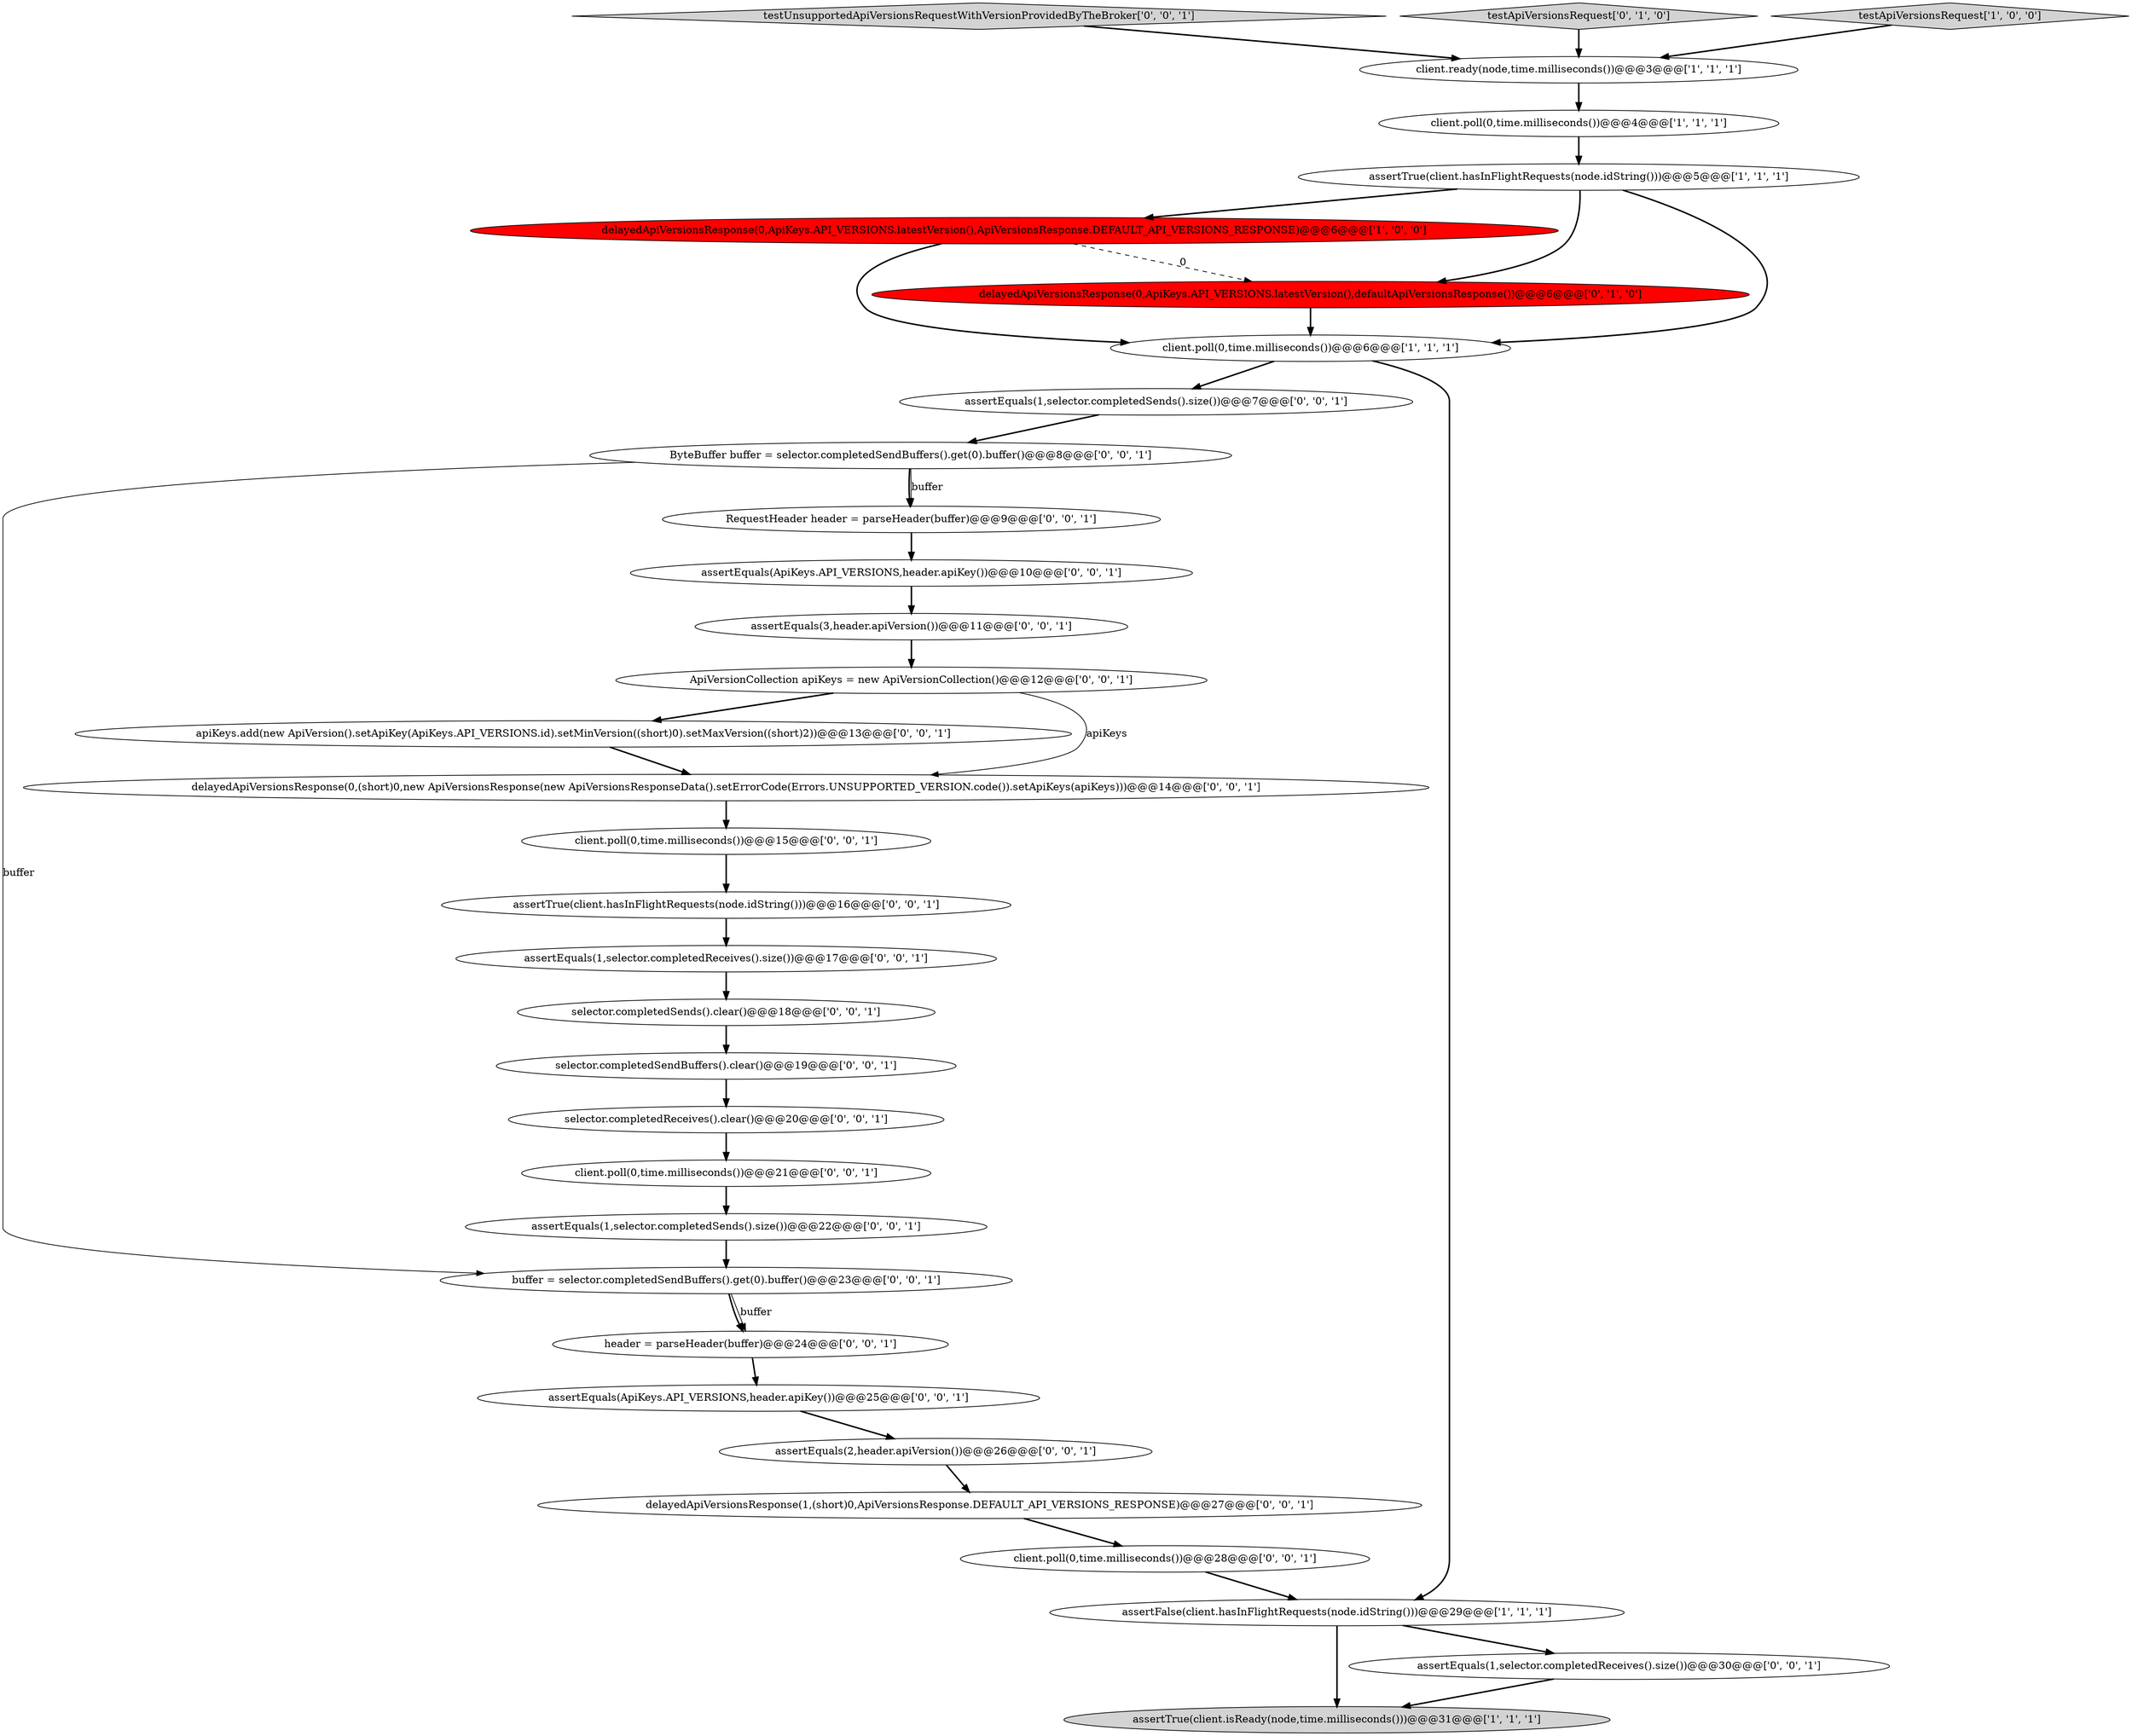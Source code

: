 digraph {
24 [style = filled, label = "ByteBuffer buffer = selector.completedSendBuffers().get(0).buffer()@@@8@@@['0', '0', '1']", fillcolor = white, shape = ellipse image = "AAA0AAABBB3BBB"];
0 [style = filled, label = "client.ready(node,time.milliseconds())@@@3@@@['1', '1', '1']", fillcolor = white, shape = ellipse image = "AAA0AAABBB1BBB"];
21 [style = filled, label = "assertEquals(2,header.apiVersion())@@@26@@@['0', '0', '1']", fillcolor = white, shape = ellipse image = "AAA0AAABBB3BBB"];
33 [style = filled, label = "delayedApiVersionsResponse(1,(short)0,ApiVersionsResponse.DEFAULT_API_VERSIONS_RESPONSE)@@@27@@@['0', '0', '1']", fillcolor = white, shape = ellipse image = "AAA0AAABBB3BBB"];
32 [style = filled, label = "assertEquals(1,selector.completedReceives().size())@@@17@@@['0', '0', '1']", fillcolor = white, shape = ellipse image = "AAA0AAABBB3BBB"];
1 [style = filled, label = "assertTrue(client.isReady(node,time.milliseconds()))@@@31@@@['1', '1', '1']", fillcolor = lightgray, shape = ellipse image = "AAA0AAABBB1BBB"];
31 [style = filled, label = "assertEquals(ApiKeys.API_VERSIONS,header.apiKey())@@@10@@@['0', '0', '1']", fillcolor = white, shape = ellipse image = "AAA0AAABBB3BBB"];
26 [style = filled, label = "assertTrue(client.hasInFlightRequests(node.idString()))@@@16@@@['0', '0', '1']", fillcolor = white, shape = ellipse image = "AAA0AAABBB3BBB"];
20 [style = filled, label = "assertEquals(ApiKeys.API_VERSIONS,header.apiKey())@@@25@@@['0', '0', '1']", fillcolor = white, shape = ellipse image = "AAA0AAABBB3BBB"];
19 [style = filled, label = "selector.completedSendBuffers().clear()@@@19@@@['0', '0', '1']", fillcolor = white, shape = ellipse image = "AAA0AAABBB3BBB"];
23 [style = filled, label = "testUnsupportedApiVersionsRequestWithVersionProvidedByTheBroker['0', '0', '1']", fillcolor = lightgray, shape = diamond image = "AAA0AAABBB3BBB"];
25 [style = filled, label = "client.poll(0,time.milliseconds())@@@15@@@['0', '0', '1']", fillcolor = white, shape = ellipse image = "AAA0AAABBB3BBB"];
9 [style = filled, label = "testApiVersionsRequest['0', '1', '0']", fillcolor = lightgray, shape = diamond image = "AAA0AAABBB2BBB"];
16 [style = filled, label = "selector.completedReceives().clear()@@@20@@@['0', '0', '1']", fillcolor = white, shape = ellipse image = "AAA0AAABBB3BBB"];
29 [style = filled, label = "ApiVersionCollection apiKeys = new ApiVersionCollection()@@@12@@@['0', '0', '1']", fillcolor = white, shape = ellipse image = "AAA0AAABBB3BBB"];
3 [style = filled, label = "assertTrue(client.hasInFlightRequests(node.idString()))@@@5@@@['1', '1', '1']", fillcolor = white, shape = ellipse image = "AAA0AAABBB1BBB"];
12 [style = filled, label = "selector.completedSends().clear()@@@18@@@['0', '0', '1']", fillcolor = white, shape = ellipse image = "AAA0AAABBB3BBB"];
4 [style = filled, label = "delayedApiVersionsResponse(0,ApiKeys.API_VERSIONS.latestVersion(),ApiVersionsResponse.DEFAULT_API_VERSIONS_RESPONSE)@@@6@@@['1', '0', '0']", fillcolor = red, shape = ellipse image = "AAA1AAABBB1BBB"];
22 [style = filled, label = "client.poll(0,time.milliseconds())@@@28@@@['0', '0', '1']", fillcolor = white, shape = ellipse image = "AAA0AAABBB3BBB"];
11 [style = filled, label = "client.poll(0,time.milliseconds())@@@21@@@['0', '0', '1']", fillcolor = white, shape = ellipse image = "AAA0AAABBB3BBB"];
15 [style = filled, label = "RequestHeader header = parseHeader(buffer)@@@9@@@['0', '0', '1']", fillcolor = white, shape = ellipse image = "AAA0AAABBB3BBB"];
13 [style = filled, label = "assertEquals(1,selector.completedSends().size())@@@22@@@['0', '0', '1']", fillcolor = white, shape = ellipse image = "AAA0AAABBB3BBB"];
8 [style = filled, label = "delayedApiVersionsResponse(0,ApiKeys.API_VERSIONS.latestVersion(),defaultApiVersionsResponse())@@@6@@@['0', '1', '0']", fillcolor = red, shape = ellipse image = "AAA1AAABBB2BBB"];
30 [style = filled, label = "apiKeys.add(new ApiVersion().setApiKey(ApiKeys.API_VERSIONS.id).setMinVersion((short)0).setMaxVersion((short)2))@@@13@@@['0', '0', '1']", fillcolor = white, shape = ellipse image = "AAA0AAABBB3BBB"];
18 [style = filled, label = "delayedApiVersionsResponse(0,(short)0,new ApiVersionsResponse(new ApiVersionsResponseData().setErrorCode(Errors.UNSUPPORTED_VERSION.code()).setApiKeys(apiKeys)))@@@14@@@['0', '0', '1']", fillcolor = white, shape = ellipse image = "AAA0AAABBB3BBB"];
14 [style = filled, label = "assertEquals(1,selector.completedSends().size())@@@7@@@['0', '0', '1']", fillcolor = white, shape = ellipse image = "AAA0AAABBB3BBB"];
5 [style = filled, label = "client.poll(0,time.milliseconds())@@@6@@@['1', '1', '1']", fillcolor = white, shape = ellipse image = "AAA0AAABBB1BBB"];
27 [style = filled, label = "header = parseHeader(buffer)@@@24@@@['0', '0', '1']", fillcolor = white, shape = ellipse image = "AAA0AAABBB3BBB"];
28 [style = filled, label = "buffer = selector.completedSendBuffers().get(0).buffer()@@@23@@@['0', '0', '1']", fillcolor = white, shape = ellipse image = "AAA0AAABBB3BBB"];
17 [style = filled, label = "assertEquals(1,selector.completedReceives().size())@@@30@@@['0', '0', '1']", fillcolor = white, shape = ellipse image = "AAA0AAABBB3BBB"];
6 [style = filled, label = "assertFalse(client.hasInFlightRequests(node.idString()))@@@29@@@['1', '1', '1']", fillcolor = white, shape = ellipse image = "AAA0AAABBB1BBB"];
7 [style = filled, label = "testApiVersionsRequest['1', '0', '0']", fillcolor = lightgray, shape = diamond image = "AAA0AAABBB1BBB"];
10 [style = filled, label = "assertEquals(3,header.apiVersion())@@@11@@@['0', '0', '1']", fillcolor = white, shape = ellipse image = "AAA0AAABBB3BBB"];
2 [style = filled, label = "client.poll(0,time.milliseconds())@@@4@@@['1', '1', '1']", fillcolor = white, shape = ellipse image = "AAA0AAABBB1BBB"];
6->17 [style = bold, label=""];
14->24 [style = bold, label=""];
16->11 [style = bold, label=""];
26->32 [style = bold, label=""];
9->0 [style = bold, label=""];
17->1 [style = bold, label=""];
29->30 [style = bold, label=""];
32->12 [style = bold, label=""];
24->28 [style = solid, label="buffer"];
2->3 [style = bold, label=""];
21->33 [style = bold, label=""];
0->2 [style = bold, label=""];
7->0 [style = bold, label=""];
5->14 [style = bold, label=""];
30->18 [style = bold, label=""];
3->4 [style = bold, label=""];
23->0 [style = bold, label=""];
19->16 [style = bold, label=""];
28->27 [style = solid, label="buffer"];
20->21 [style = bold, label=""];
6->1 [style = bold, label=""];
24->15 [style = solid, label="buffer"];
3->5 [style = bold, label=""];
29->18 [style = solid, label="apiKeys"];
5->6 [style = bold, label=""];
8->5 [style = bold, label=""];
10->29 [style = bold, label=""];
15->31 [style = bold, label=""];
31->10 [style = bold, label=""];
3->8 [style = bold, label=""];
11->13 [style = bold, label=""];
25->26 [style = bold, label=""];
4->8 [style = dashed, label="0"];
18->25 [style = bold, label=""];
22->6 [style = bold, label=""];
28->27 [style = bold, label=""];
12->19 [style = bold, label=""];
4->5 [style = bold, label=""];
27->20 [style = bold, label=""];
33->22 [style = bold, label=""];
13->28 [style = bold, label=""];
24->15 [style = bold, label=""];
}
